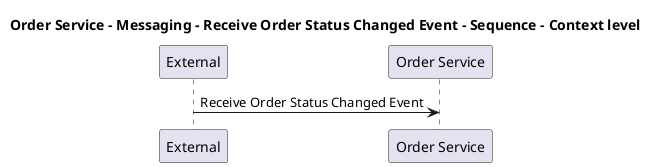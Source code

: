 @startuml

title Order Service - Messaging - Receive Order Status Changed Event - Sequence - Context level

participant "External" as C4InterFlow.SoftwareSystems.ExternalSystem
participant "Order Service" as ECommercePlatform.SoftwareSystems.OrderService

C4InterFlow.SoftwareSystems.ExternalSystem -> ECommercePlatform.SoftwareSystems.OrderService : Receive Order Status Changed Event


@enduml
